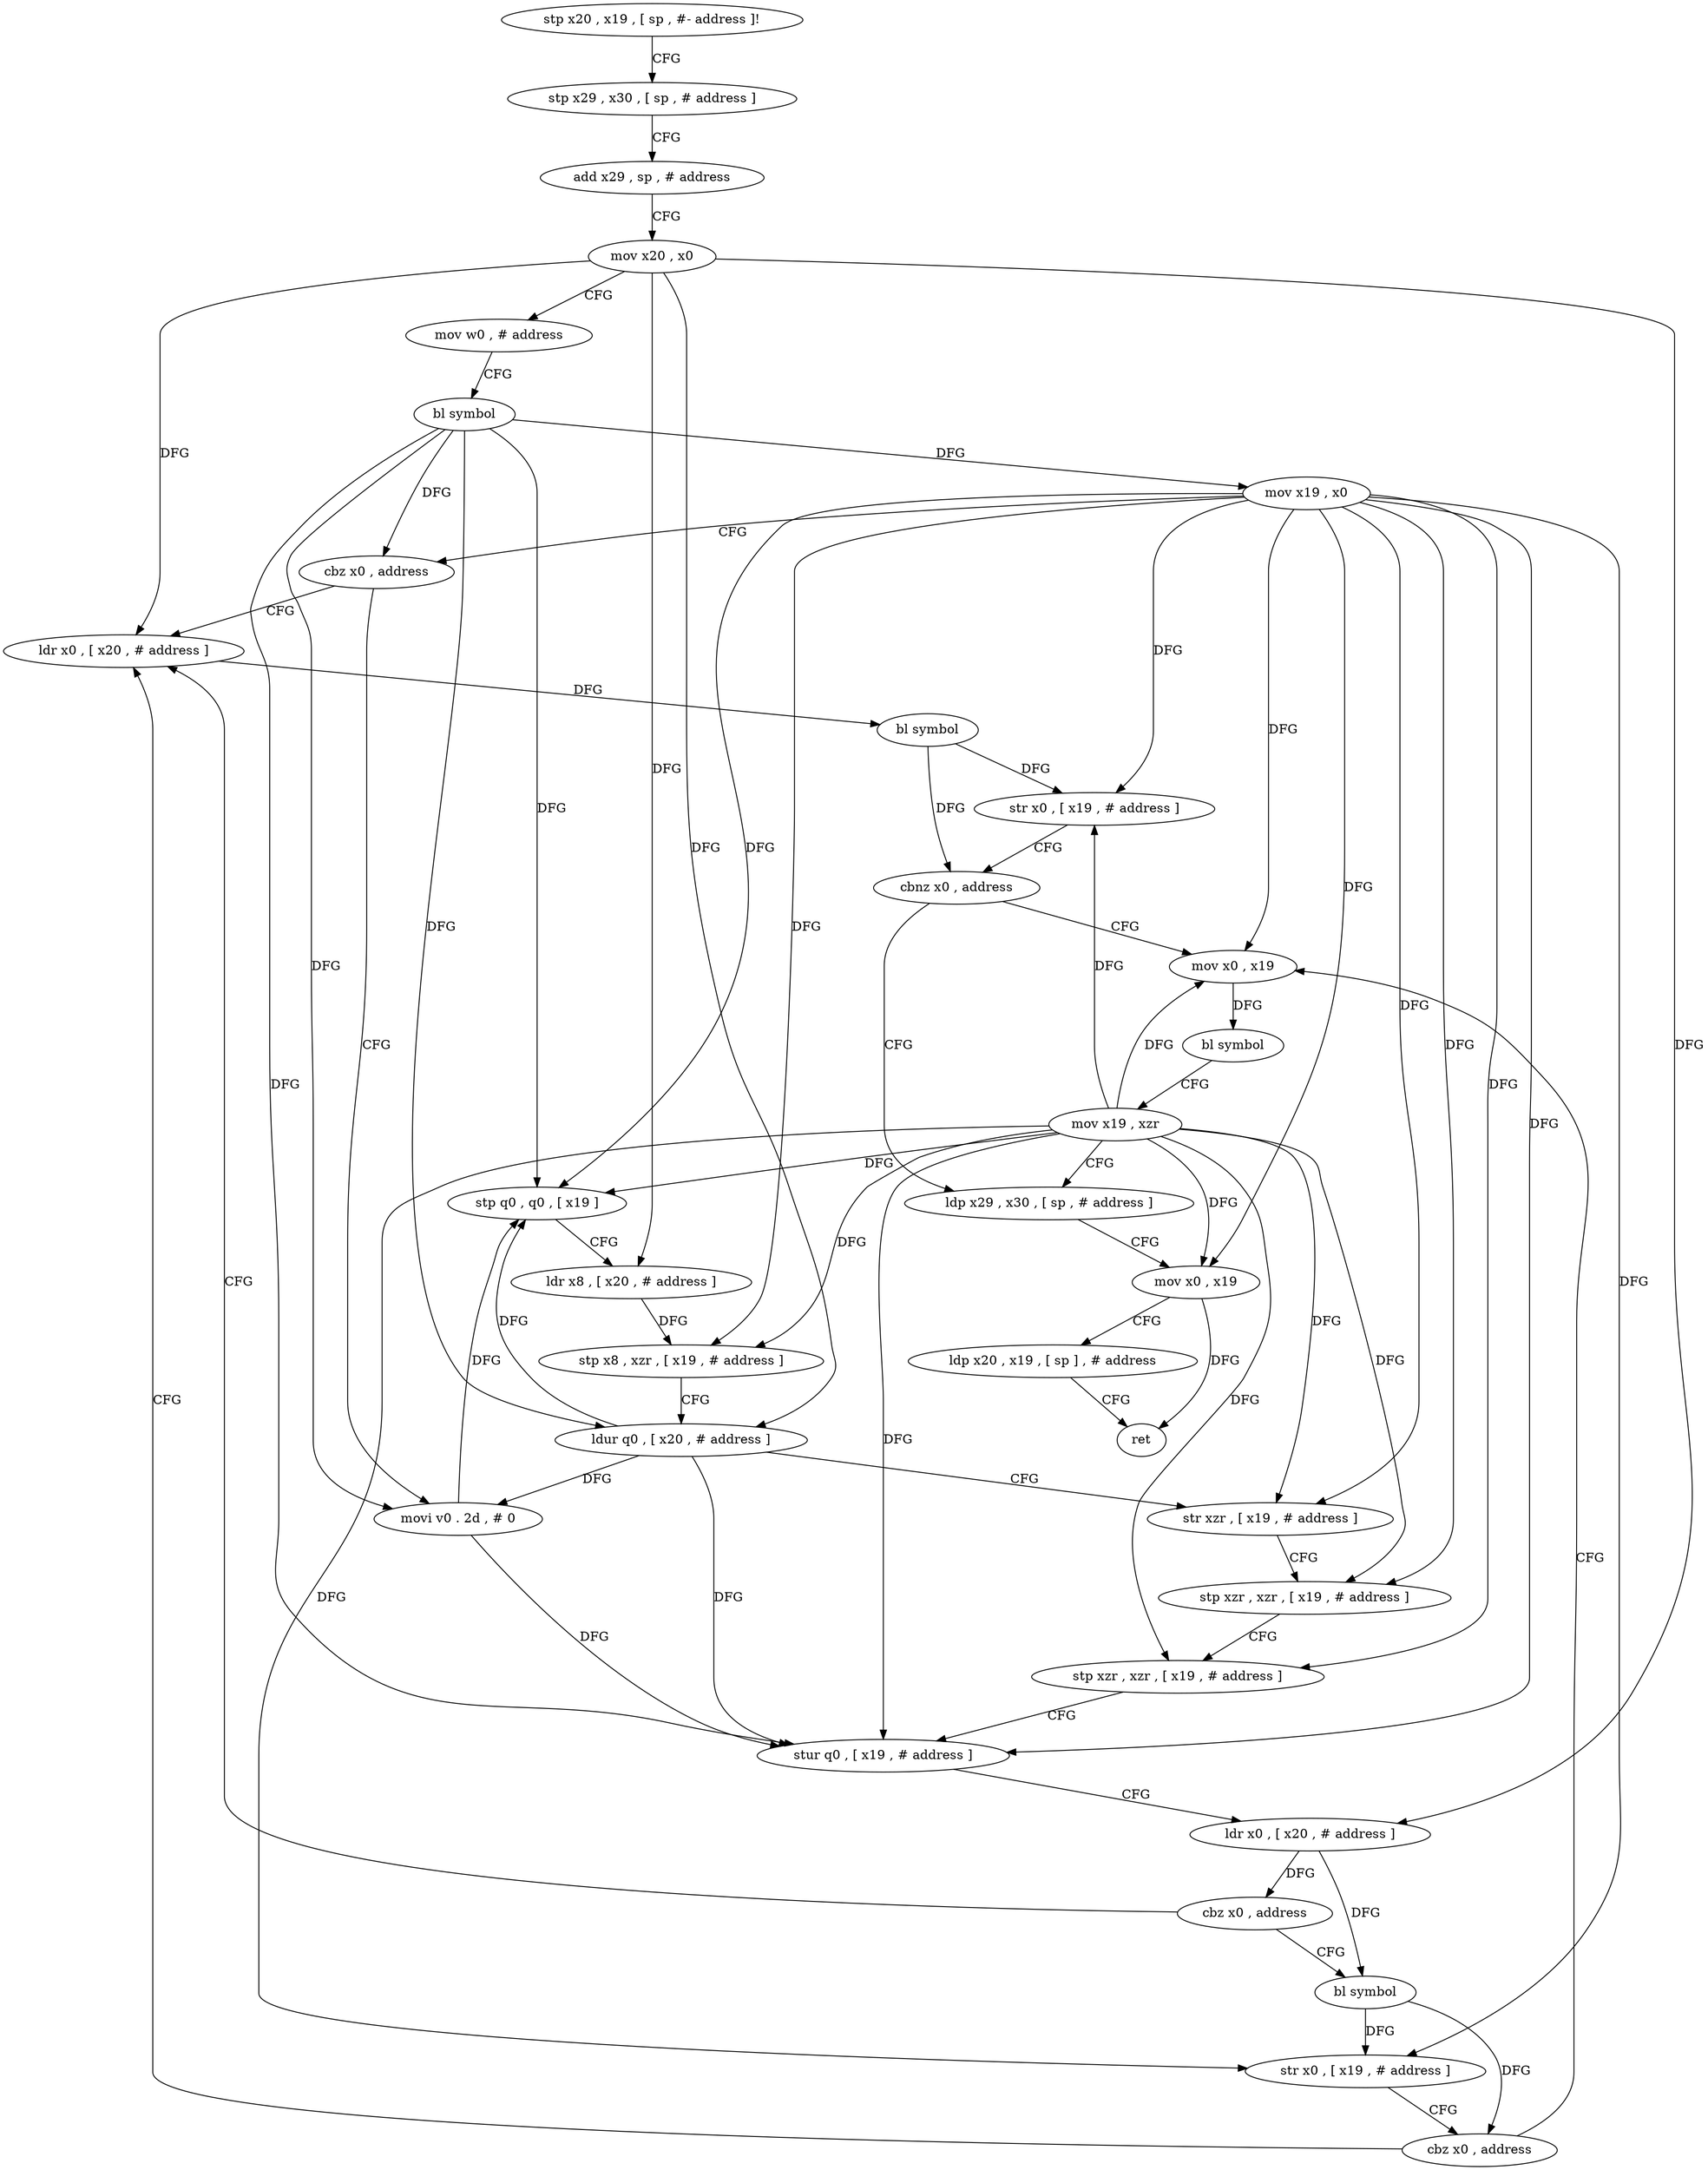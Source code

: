 digraph "func" {
"80472" [label = "stp x20 , x19 , [ sp , #- address ]!" ]
"80476" [label = "stp x29 , x30 , [ sp , # address ]" ]
"80480" [label = "add x29 , sp , # address" ]
"80484" [label = "mov x20 , x0" ]
"80488" [label = "mov w0 , # address" ]
"80492" [label = "bl symbol" ]
"80496" [label = "mov x19 , x0" ]
"80500" [label = "cbz x0 , address" ]
"80560" [label = "ldr x0 , [ x20 , # address ]" ]
"80504" [label = "movi v0 . 2d , # 0" ]
"80564" [label = "bl symbol" ]
"80568" [label = "str x0 , [ x19 , # address ]" ]
"80572" [label = "cbnz x0 , address" ]
"80588" [label = "ldp x29 , x30 , [ sp , # address ]" ]
"80576" [label = "mov x0 , x19" ]
"80508" [label = "stp q0 , q0 , [ x19 ]" ]
"80512" [label = "ldr x8 , [ x20 , # address ]" ]
"80516" [label = "stp x8 , xzr , [ x19 , # address ]" ]
"80520" [label = "ldur q0 , [ x20 , # address ]" ]
"80524" [label = "str xzr , [ x19 , # address ]" ]
"80528" [label = "stp xzr , xzr , [ x19 , # address ]" ]
"80532" [label = "stp xzr , xzr , [ x19 , # address ]" ]
"80536" [label = "stur q0 , [ x19 , # address ]" ]
"80540" [label = "ldr x0 , [ x20 , # address ]" ]
"80544" [label = "cbz x0 , address" ]
"80548" [label = "bl symbol" ]
"80592" [label = "mov x0 , x19" ]
"80596" [label = "ldp x20 , x19 , [ sp ] , # address" ]
"80600" [label = "ret" ]
"80580" [label = "bl symbol" ]
"80584" [label = "mov x19 , xzr" ]
"80552" [label = "str x0 , [ x19 , # address ]" ]
"80556" [label = "cbz x0 , address" ]
"80472" -> "80476" [ label = "CFG" ]
"80476" -> "80480" [ label = "CFG" ]
"80480" -> "80484" [ label = "CFG" ]
"80484" -> "80488" [ label = "CFG" ]
"80484" -> "80560" [ label = "DFG" ]
"80484" -> "80512" [ label = "DFG" ]
"80484" -> "80520" [ label = "DFG" ]
"80484" -> "80540" [ label = "DFG" ]
"80488" -> "80492" [ label = "CFG" ]
"80492" -> "80496" [ label = "DFG" ]
"80492" -> "80500" [ label = "DFG" ]
"80492" -> "80504" [ label = "DFG" ]
"80492" -> "80508" [ label = "DFG" ]
"80492" -> "80520" [ label = "DFG" ]
"80492" -> "80536" [ label = "DFG" ]
"80496" -> "80500" [ label = "CFG" ]
"80496" -> "80568" [ label = "DFG" ]
"80496" -> "80508" [ label = "DFG" ]
"80496" -> "80516" [ label = "DFG" ]
"80496" -> "80524" [ label = "DFG" ]
"80496" -> "80528" [ label = "DFG" ]
"80496" -> "80532" [ label = "DFG" ]
"80496" -> "80536" [ label = "DFG" ]
"80496" -> "80592" [ label = "DFG" ]
"80496" -> "80576" [ label = "DFG" ]
"80496" -> "80552" [ label = "DFG" ]
"80500" -> "80560" [ label = "CFG" ]
"80500" -> "80504" [ label = "CFG" ]
"80560" -> "80564" [ label = "DFG" ]
"80504" -> "80508" [ label = "DFG" ]
"80504" -> "80536" [ label = "DFG" ]
"80564" -> "80568" [ label = "DFG" ]
"80564" -> "80572" [ label = "DFG" ]
"80568" -> "80572" [ label = "CFG" ]
"80572" -> "80588" [ label = "CFG" ]
"80572" -> "80576" [ label = "CFG" ]
"80588" -> "80592" [ label = "CFG" ]
"80576" -> "80580" [ label = "DFG" ]
"80508" -> "80512" [ label = "CFG" ]
"80512" -> "80516" [ label = "DFG" ]
"80516" -> "80520" [ label = "CFG" ]
"80520" -> "80524" [ label = "CFG" ]
"80520" -> "80504" [ label = "DFG" ]
"80520" -> "80508" [ label = "DFG" ]
"80520" -> "80536" [ label = "DFG" ]
"80524" -> "80528" [ label = "CFG" ]
"80528" -> "80532" [ label = "CFG" ]
"80532" -> "80536" [ label = "CFG" ]
"80536" -> "80540" [ label = "CFG" ]
"80540" -> "80544" [ label = "DFG" ]
"80540" -> "80548" [ label = "DFG" ]
"80544" -> "80560" [ label = "CFG" ]
"80544" -> "80548" [ label = "CFG" ]
"80548" -> "80552" [ label = "DFG" ]
"80548" -> "80556" [ label = "DFG" ]
"80592" -> "80596" [ label = "CFG" ]
"80592" -> "80600" [ label = "DFG" ]
"80596" -> "80600" [ label = "CFG" ]
"80580" -> "80584" [ label = "CFG" ]
"80584" -> "80588" [ label = "CFG" ]
"80584" -> "80516" [ label = "DFG" ]
"80584" -> "80524" [ label = "DFG" ]
"80584" -> "80528" [ label = "DFG" ]
"80584" -> "80532" [ label = "DFG" ]
"80584" -> "80592" [ label = "DFG" ]
"80584" -> "80576" [ label = "DFG" ]
"80584" -> "80568" [ label = "DFG" ]
"80584" -> "80508" [ label = "DFG" ]
"80584" -> "80536" [ label = "DFG" ]
"80584" -> "80552" [ label = "DFG" ]
"80552" -> "80556" [ label = "CFG" ]
"80556" -> "80576" [ label = "CFG" ]
"80556" -> "80560" [ label = "CFG" ]
}
